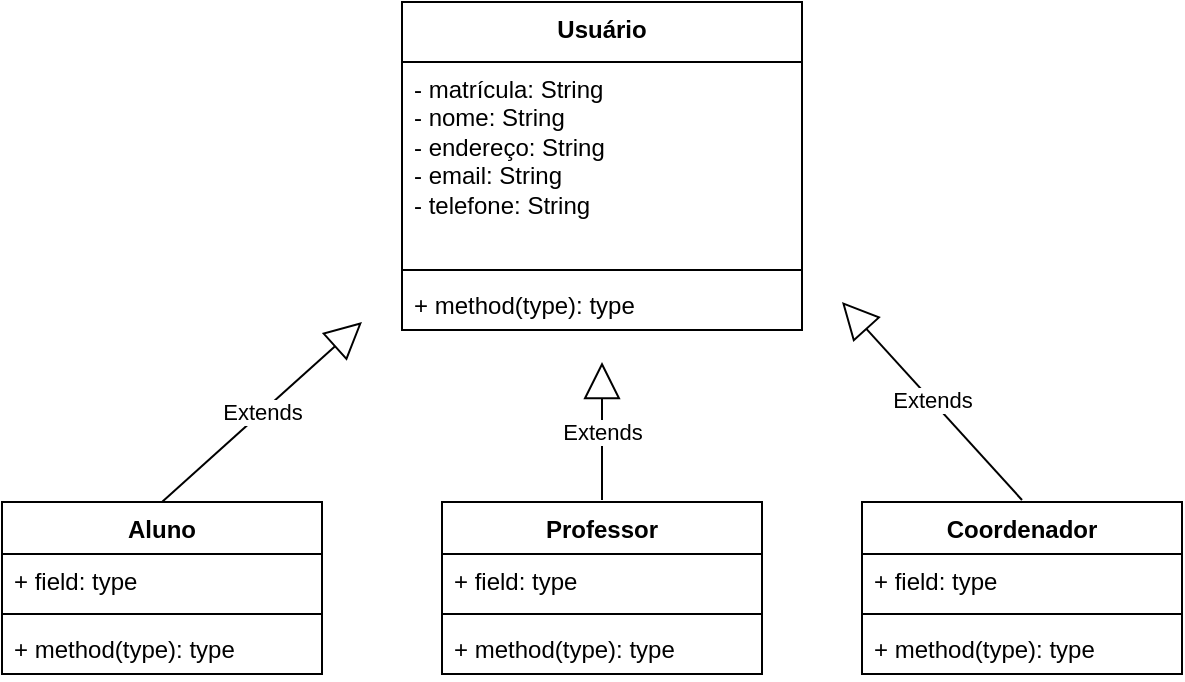 <mxfile version="22.0.8" type="github">
  <diagram name="Página-1" id="5RjolrXJ5xIiqX68p7FF">
    <mxGraphModel dx="880" dy="478" grid="1" gridSize="10" guides="1" tooltips="1" connect="1" arrows="1" fold="1" page="1" pageScale="1" pageWidth="827" pageHeight="1169" math="0" shadow="0">
      <root>
        <mxCell id="0" />
        <mxCell id="1" parent="0" />
        <mxCell id="FC__0p2ePISTInMvMSEd-16" value="Usuário" style="swimlane;fontStyle=1;align=center;verticalAlign=top;childLayout=stackLayout;horizontal=1;startSize=30;horizontalStack=0;resizeParent=1;resizeParentMax=0;resizeLast=0;collapsible=1;marginBottom=0;whiteSpace=wrap;html=1;" vertex="1" parent="1">
          <mxGeometry x="250" y="50" width="200" height="164" as="geometry" />
        </mxCell>
        <mxCell id="FC__0p2ePISTInMvMSEd-17" value="- matrícula: String&lt;br&gt;- nome: String&lt;br&gt;- endereço: String&lt;br&gt;- email: String&lt;br&gt;- telefone: String&lt;br&gt;" style="text;strokeColor=none;fillColor=none;align=left;verticalAlign=top;spacingLeft=4;spacingRight=4;overflow=hidden;rotatable=0;points=[[0,0.5],[1,0.5]];portConstraint=eastwest;whiteSpace=wrap;html=1;" vertex="1" parent="FC__0p2ePISTInMvMSEd-16">
          <mxGeometry y="30" width="200" height="100" as="geometry" />
        </mxCell>
        <mxCell id="FC__0p2ePISTInMvMSEd-18" value="" style="line;strokeWidth=1;fillColor=none;align=left;verticalAlign=middle;spacingTop=-1;spacingLeft=3;spacingRight=3;rotatable=0;labelPosition=right;points=[];portConstraint=eastwest;strokeColor=inherit;" vertex="1" parent="FC__0p2ePISTInMvMSEd-16">
          <mxGeometry y="130" width="200" height="8" as="geometry" />
        </mxCell>
        <mxCell id="FC__0p2ePISTInMvMSEd-19" value="+ method(type): type" style="text;strokeColor=none;fillColor=none;align=left;verticalAlign=top;spacingLeft=4;spacingRight=4;overflow=hidden;rotatable=0;points=[[0,0.5],[1,0.5]];portConstraint=eastwest;whiteSpace=wrap;html=1;" vertex="1" parent="FC__0p2ePISTInMvMSEd-16">
          <mxGeometry y="138" width="200" height="26" as="geometry" />
        </mxCell>
        <mxCell id="FC__0p2ePISTInMvMSEd-24" value="Professor" style="swimlane;fontStyle=1;align=center;verticalAlign=top;childLayout=stackLayout;horizontal=1;startSize=26;horizontalStack=0;resizeParent=1;resizeParentMax=0;resizeLast=0;collapsible=1;marginBottom=0;whiteSpace=wrap;html=1;" vertex="1" parent="1">
          <mxGeometry x="270" y="300" width="160" height="86" as="geometry" />
        </mxCell>
        <mxCell id="FC__0p2ePISTInMvMSEd-25" value="+ field: type" style="text;strokeColor=none;fillColor=none;align=left;verticalAlign=top;spacingLeft=4;spacingRight=4;overflow=hidden;rotatable=0;points=[[0,0.5],[1,0.5]];portConstraint=eastwest;whiteSpace=wrap;html=1;" vertex="1" parent="FC__0p2ePISTInMvMSEd-24">
          <mxGeometry y="26" width="160" height="26" as="geometry" />
        </mxCell>
        <mxCell id="FC__0p2ePISTInMvMSEd-26" value="" style="line;strokeWidth=1;fillColor=none;align=left;verticalAlign=middle;spacingTop=-1;spacingLeft=3;spacingRight=3;rotatable=0;labelPosition=right;points=[];portConstraint=eastwest;strokeColor=inherit;" vertex="1" parent="FC__0p2ePISTInMvMSEd-24">
          <mxGeometry y="52" width="160" height="8" as="geometry" />
        </mxCell>
        <mxCell id="FC__0p2ePISTInMvMSEd-27" value="+ method(type): type" style="text;strokeColor=none;fillColor=none;align=left;verticalAlign=top;spacingLeft=4;spacingRight=4;overflow=hidden;rotatable=0;points=[[0,0.5],[1,0.5]];portConstraint=eastwest;whiteSpace=wrap;html=1;" vertex="1" parent="FC__0p2ePISTInMvMSEd-24">
          <mxGeometry y="60" width="160" height="26" as="geometry" />
        </mxCell>
        <mxCell id="FC__0p2ePISTInMvMSEd-28" value="Coordenador" style="swimlane;fontStyle=1;align=center;verticalAlign=top;childLayout=stackLayout;horizontal=1;startSize=26;horizontalStack=0;resizeParent=1;resizeParentMax=0;resizeLast=0;collapsible=1;marginBottom=0;whiteSpace=wrap;html=1;" vertex="1" parent="1">
          <mxGeometry x="480" y="300" width="160" height="86" as="geometry" />
        </mxCell>
        <mxCell id="FC__0p2ePISTInMvMSEd-29" value="+ field: type" style="text;strokeColor=none;fillColor=none;align=left;verticalAlign=top;spacingLeft=4;spacingRight=4;overflow=hidden;rotatable=0;points=[[0,0.5],[1,0.5]];portConstraint=eastwest;whiteSpace=wrap;html=1;" vertex="1" parent="FC__0p2ePISTInMvMSEd-28">
          <mxGeometry y="26" width="160" height="26" as="geometry" />
        </mxCell>
        <mxCell id="FC__0p2ePISTInMvMSEd-30" value="" style="line;strokeWidth=1;fillColor=none;align=left;verticalAlign=middle;spacingTop=-1;spacingLeft=3;spacingRight=3;rotatable=0;labelPosition=right;points=[];portConstraint=eastwest;strokeColor=inherit;" vertex="1" parent="FC__0p2ePISTInMvMSEd-28">
          <mxGeometry y="52" width="160" height="8" as="geometry" />
        </mxCell>
        <mxCell id="FC__0p2ePISTInMvMSEd-31" value="+ method(type): type" style="text;strokeColor=none;fillColor=none;align=left;verticalAlign=top;spacingLeft=4;spacingRight=4;overflow=hidden;rotatable=0;points=[[0,0.5],[1,0.5]];portConstraint=eastwest;whiteSpace=wrap;html=1;" vertex="1" parent="FC__0p2ePISTInMvMSEd-28">
          <mxGeometry y="60" width="160" height="26" as="geometry" />
        </mxCell>
        <mxCell id="FC__0p2ePISTInMvMSEd-32" value="Aluno" style="swimlane;fontStyle=1;align=center;verticalAlign=top;childLayout=stackLayout;horizontal=1;startSize=26;horizontalStack=0;resizeParent=1;resizeParentMax=0;resizeLast=0;collapsible=1;marginBottom=0;whiteSpace=wrap;html=1;" vertex="1" parent="1">
          <mxGeometry x="50" y="300" width="160" height="86" as="geometry" />
        </mxCell>
        <mxCell id="FC__0p2ePISTInMvMSEd-33" value="+ field: type" style="text;strokeColor=none;fillColor=none;align=left;verticalAlign=top;spacingLeft=4;spacingRight=4;overflow=hidden;rotatable=0;points=[[0,0.5],[1,0.5]];portConstraint=eastwest;whiteSpace=wrap;html=1;" vertex="1" parent="FC__0p2ePISTInMvMSEd-32">
          <mxGeometry y="26" width="160" height="26" as="geometry" />
        </mxCell>
        <mxCell id="FC__0p2ePISTInMvMSEd-34" value="" style="line;strokeWidth=1;fillColor=none;align=left;verticalAlign=middle;spacingTop=-1;spacingLeft=3;spacingRight=3;rotatable=0;labelPosition=right;points=[];portConstraint=eastwest;strokeColor=inherit;" vertex="1" parent="FC__0p2ePISTInMvMSEd-32">
          <mxGeometry y="52" width="160" height="8" as="geometry" />
        </mxCell>
        <mxCell id="FC__0p2ePISTInMvMSEd-35" value="+ method(type): type" style="text;strokeColor=none;fillColor=none;align=left;verticalAlign=top;spacingLeft=4;spacingRight=4;overflow=hidden;rotatable=0;points=[[0,0.5],[1,0.5]];portConstraint=eastwest;whiteSpace=wrap;html=1;" vertex="1" parent="FC__0p2ePISTInMvMSEd-32">
          <mxGeometry y="60" width="160" height="26" as="geometry" />
        </mxCell>
        <mxCell id="FC__0p2ePISTInMvMSEd-36" value="Extends" style="endArrow=block;endSize=16;endFill=0;html=1;rounded=0;exitX=0.5;exitY=0;exitDx=0;exitDy=0;" edge="1" parent="1" source="FC__0p2ePISTInMvMSEd-32">
          <mxGeometry width="160" relative="1" as="geometry">
            <mxPoint x="110" y="290" as="sourcePoint" />
            <mxPoint x="230" y="210" as="targetPoint" />
          </mxGeometry>
        </mxCell>
        <mxCell id="FC__0p2ePISTInMvMSEd-37" value="Extends" style="endArrow=block;endSize=16;endFill=0;html=1;rounded=0;" edge="1" parent="1">
          <mxGeometry width="160" relative="1" as="geometry">
            <mxPoint x="350" y="299" as="sourcePoint" />
            <mxPoint x="350" y="230" as="targetPoint" />
          </mxGeometry>
        </mxCell>
        <mxCell id="FC__0p2ePISTInMvMSEd-38" value="Extends" style="endArrow=block;endSize=16;endFill=0;html=1;rounded=0;" edge="1" parent="1">
          <mxGeometry width="160" relative="1" as="geometry">
            <mxPoint x="560" y="299" as="sourcePoint" />
            <mxPoint x="470" y="200" as="targetPoint" />
          </mxGeometry>
        </mxCell>
      </root>
    </mxGraphModel>
  </diagram>
</mxfile>
